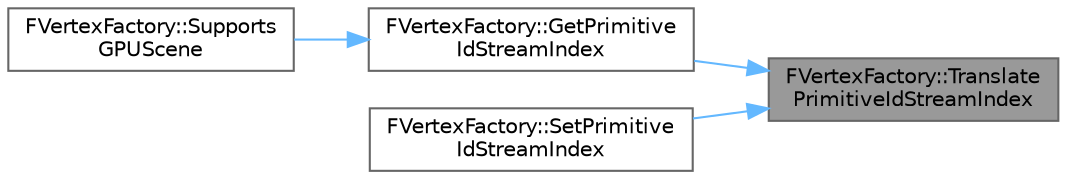 digraph "FVertexFactory::TranslatePrimitiveIdStreamIndex"
{
 // INTERACTIVE_SVG=YES
 // LATEX_PDF_SIZE
  bgcolor="transparent";
  edge [fontname=Helvetica,fontsize=10,labelfontname=Helvetica,labelfontsize=10];
  node [fontname=Helvetica,fontsize=10,shape=box,height=0.2,width=0.4];
  rankdir="RL";
  Node1 [id="Node000001",label="FVertexFactory::Translate\lPrimitiveIdStreamIndex",height=0.2,width=0.4,color="gray40", fillcolor="grey60", style="filled", fontcolor="black",tooltip=" "];
  Node1 -> Node2 [id="edge1_Node000001_Node000002",dir="back",color="steelblue1",style="solid",tooltip=" "];
  Node2 [id="Node000002",label="FVertexFactory::GetPrimitive\lIdStreamIndex",height=0.2,width=0.4,color="grey40", fillcolor="white", style="filled",URL="$da/d03/classFVertexFactory.html#ae0fedf166972271233aa24904a3ec5d1",tooltip=" "];
  Node2 -> Node3 [id="edge2_Node000002_Node000003",dir="back",color="steelblue1",style="solid",tooltip=" "];
  Node3 [id="Node000003",label="FVertexFactory::Supports\lGPUScene",height=0.2,width=0.4,color="grey40", fillcolor="white", style="filled",URL="$da/d03/classFVertexFactory.html#aa13781c4859f16bd255e5fd51387a10b",tooltip=" "];
  Node1 -> Node4 [id="edge3_Node000001_Node000004",dir="back",color="steelblue1",style="solid",tooltip=" "];
  Node4 [id="Node000004",label="FVertexFactory::SetPrimitive\lIdStreamIndex",height=0.2,width=0.4,color="grey40", fillcolor="white", style="filled",URL="$da/d03/classFVertexFactory.html#aef93c1ff8d9ba25caaa467b4354baefa",tooltip=" "];
}
